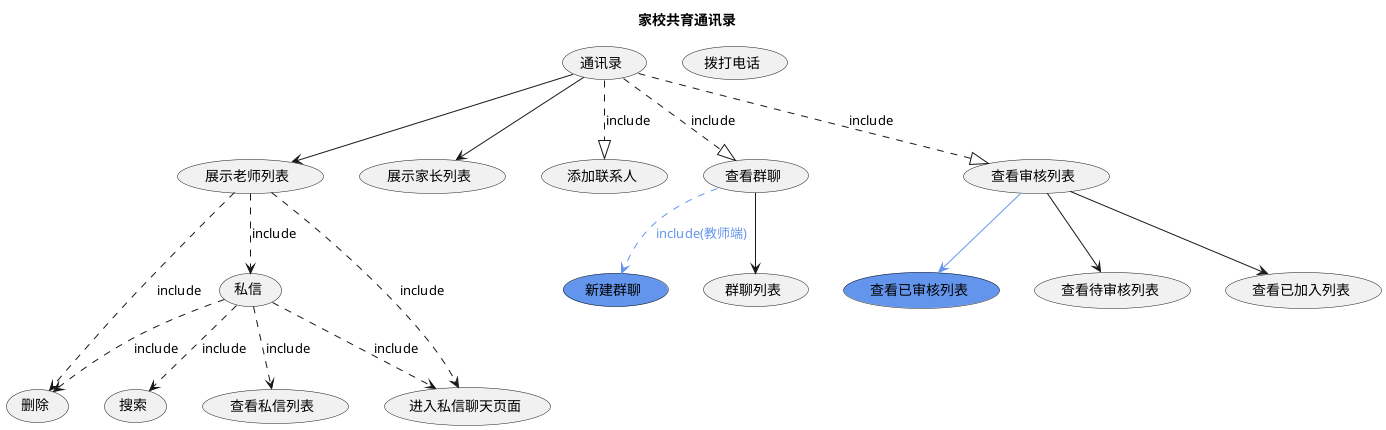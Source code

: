 家校共育通讯录
@startuml
title 家校共育通讯录
(通讯录) as address
(展示老师列表) as teacherList
(展示家长列表) as parentList
(添加联系人) as add
(查看群聊) as groupChat
(新建群聊) as createGroup #CornflowerBlue
(群聊列表) as groupList
groupChat ..> createGroup #CornflowerBlue;text:CornflowerBlue : include(教师端)
groupChat --> groupList
(私信) as message
(拨打电话) as call
(搜索) as select
(查看私信列表) as list
(进入私信聊天页面) as msgDetail
(删除) as del
message ..> list : include
message ..> del : include
message ..> msgDetail : include
message ..> select : include

(查看审核列表) as check
(查看待审核列表) as todoCheck
(查看已加入列表) as hasJoined
(查看已审核列表) as hasChecked #CornflowerBlue
check --> todoCheck
check --> hasJoined
check --> hasChecked #CornflowerBlue

address --> teacherList
address --> parentList
address ..|> add : include
address ..|> groupChat : include
address ..|> check : include

teacherList ..> message : include
teacherList ..> del : include
teacherList ..> msgDetail : include
@enduml